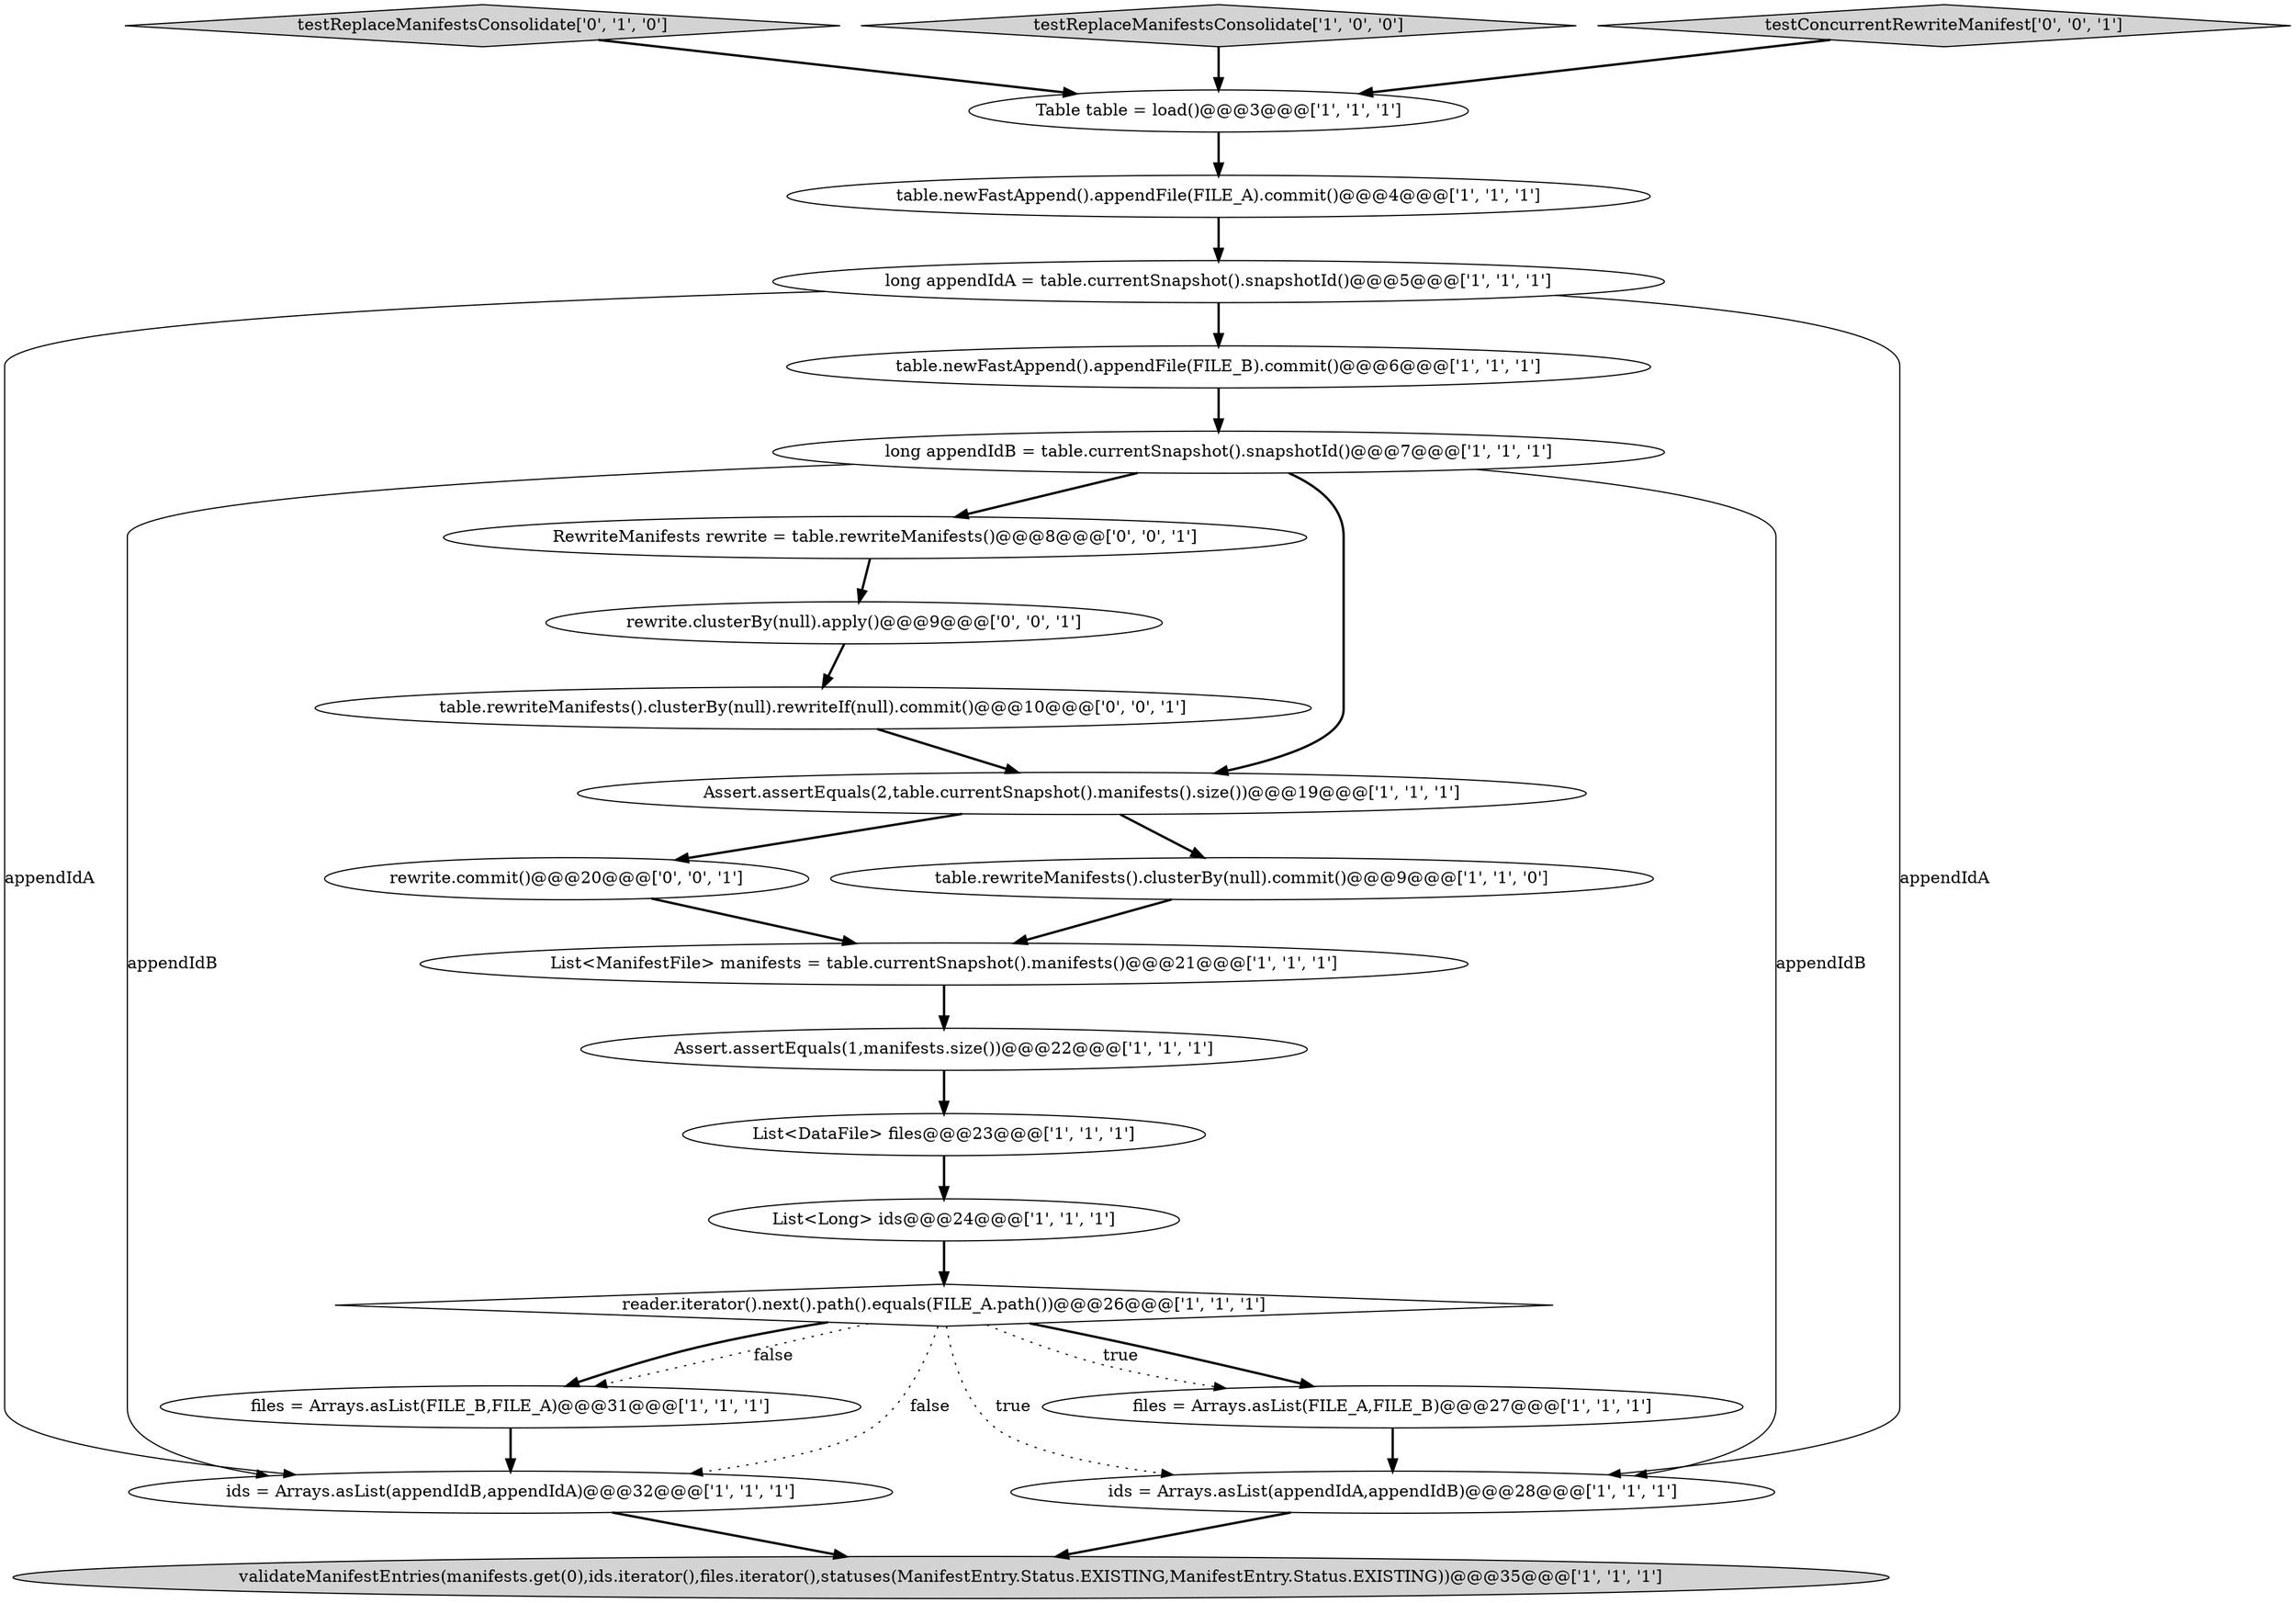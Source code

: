 digraph {
18 [style = filled, label = "testReplaceManifestsConsolidate['0', '1', '0']", fillcolor = lightgray, shape = diamond image = "AAA0AAABBB2BBB"];
10 [style = filled, label = "ids = Arrays.asList(appendIdB,appendIdA)@@@32@@@['1', '1', '1']", fillcolor = white, shape = ellipse image = "AAA0AAABBB1BBB"];
5 [style = filled, label = "ids = Arrays.asList(appendIdA,appendIdB)@@@28@@@['1', '1', '1']", fillcolor = white, shape = ellipse image = "AAA0AAABBB1BBB"];
11 [style = filled, label = "Table table = load()@@@3@@@['1', '1', '1']", fillcolor = white, shape = ellipse image = "AAA0AAABBB1BBB"];
4 [style = filled, label = "testReplaceManifestsConsolidate['1', '0', '0']", fillcolor = lightgray, shape = diamond image = "AAA0AAABBB1BBB"];
20 [style = filled, label = "rewrite.clusterBy(null).apply()@@@9@@@['0', '0', '1']", fillcolor = white, shape = ellipse image = "AAA0AAABBB3BBB"];
19 [style = filled, label = "table.rewriteManifests().clusterBy(null).rewriteIf(null).commit()@@@10@@@['0', '0', '1']", fillcolor = white, shape = ellipse image = "AAA0AAABBB3BBB"];
6 [style = filled, label = "long appendIdA = table.currentSnapshot().snapshotId()@@@5@@@['1', '1', '1']", fillcolor = white, shape = ellipse image = "AAA0AAABBB1BBB"];
1 [style = filled, label = "validateManifestEntries(manifests.get(0),ids.iterator(),files.iterator(),statuses(ManifestEntry.Status.EXISTING,ManifestEntry.Status.EXISTING))@@@35@@@['1', '1', '1']", fillcolor = lightgray, shape = ellipse image = "AAA0AAABBB1BBB"];
8 [style = filled, label = "Assert.assertEquals(1,manifests.size())@@@22@@@['1', '1', '1']", fillcolor = white, shape = ellipse image = "AAA0AAABBB1BBB"];
22 [style = filled, label = "RewriteManifests rewrite = table.rewriteManifests()@@@8@@@['0', '0', '1']", fillcolor = white, shape = ellipse image = "AAA0AAABBB3BBB"];
2 [style = filled, label = "table.newFastAppend().appendFile(FILE_A).commit()@@@4@@@['1', '1', '1']", fillcolor = white, shape = ellipse image = "AAA0AAABBB1BBB"];
14 [style = filled, label = "List<Long> ids@@@24@@@['1', '1', '1']", fillcolor = white, shape = ellipse image = "AAA0AAABBB1BBB"];
0 [style = filled, label = "List<DataFile> files@@@23@@@['1', '1', '1']", fillcolor = white, shape = ellipse image = "AAA0AAABBB1BBB"];
21 [style = filled, label = "rewrite.commit()@@@20@@@['0', '0', '1']", fillcolor = white, shape = ellipse image = "AAA0AAABBB3BBB"];
3 [style = filled, label = "table.newFastAppend().appendFile(FILE_B).commit()@@@6@@@['1', '1', '1']", fillcolor = white, shape = ellipse image = "AAA0AAABBB1BBB"];
16 [style = filled, label = "List<ManifestFile> manifests = table.currentSnapshot().manifests()@@@21@@@['1', '1', '1']", fillcolor = white, shape = ellipse image = "AAA0AAABBB1BBB"];
12 [style = filled, label = "files = Arrays.asList(FILE_A,FILE_B)@@@27@@@['1', '1', '1']", fillcolor = white, shape = ellipse image = "AAA0AAABBB1BBB"];
23 [style = filled, label = "testConcurrentRewriteManifest['0', '0', '1']", fillcolor = lightgray, shape = diamond image = "AAA0AAABBB3BBB"];
9 [style = filled, label = "long appendIdB = table.currentSnapshot().snapshotId()@@@7@@@['1', '1', '1']", fillcolor = white, shape = ellipse image = "AAA0AAABBB1BBB"];
15 [style = filled, label = "files = Arrays.asList(FILE_B,FILE_A)@@@31@@@['1', '1', '1']", fillcolor = white, shape = ellipse image = "AAA0AAABBB1BBB"];
13 [style = filled, label = "Assert.assertEquals(2,table.currentSnapshot().manifests().size())@@@19@@@['1', '1', '1']", fillcolor = white, shape = ellipse image = "AAA0AAABBB1BBB"];
17 [style = filled, label = "reader.iterator().next().path().equals(FILE_A.path())@@@26@@@['1', '1', '1']", fillcolor = white, shape = diamond image = "AAA0AAABBB1BBB"];
7 [style = filled, label = "table.rewriteManifests().clusterBy(null).commit()@@@9@@@['1', '1', '0']", fillcolor = white, shape = ellipse image = "AAA0AAABBB1BBB"];
9->22 [style = bold, label=""];
17->15 [style = dotted, label="false"];
14->17 [style = bold, label=""];
13->7 [style = bold, label=""];
8->0 [style = bold, label=""];
9->5 [style = solid, label="appendIdB"];
5->1 [style = bold, label=""];
4->11 [style = bold, label=""];
21->16 [style = bold, label=""];
7->16 [style = bold, label=""];
6->10 [style = solid, label="appendIdA"];
9->13 [style = bold, label=""];
16->8 [style = bold, label=""];
6->5 [style = solid, label="appendIdA"];
17->12 [style = bold, label=""];
23->11 [style = bold, label=""];
22->20 [style = bold, label=""];
11->2 [style = bold, label=""];
9->10 [style = solid, label="appendIdB"];
19->13 [style = bold, label=""];
20->19 [style = bold, label=""];
10->1 [style = bold, label=""];
12->5 [style = bold, label=""];
17->12 [style = dotted, label="true"];
17->15 [style = bold, label=""];
17->10 [style = dotted, label="false"];
3->9 [style = bold, label=""];
6->3 [style = bold, label=""];
2->6 [style = bold, label=""];
0->14 [style = bold, label=""];
17->5 [style = dotted, label="true"];
15->10 [style = bold, label=""];
18->11 [style = bold, label=""];
13->21 [style = bold, label=""];
}
